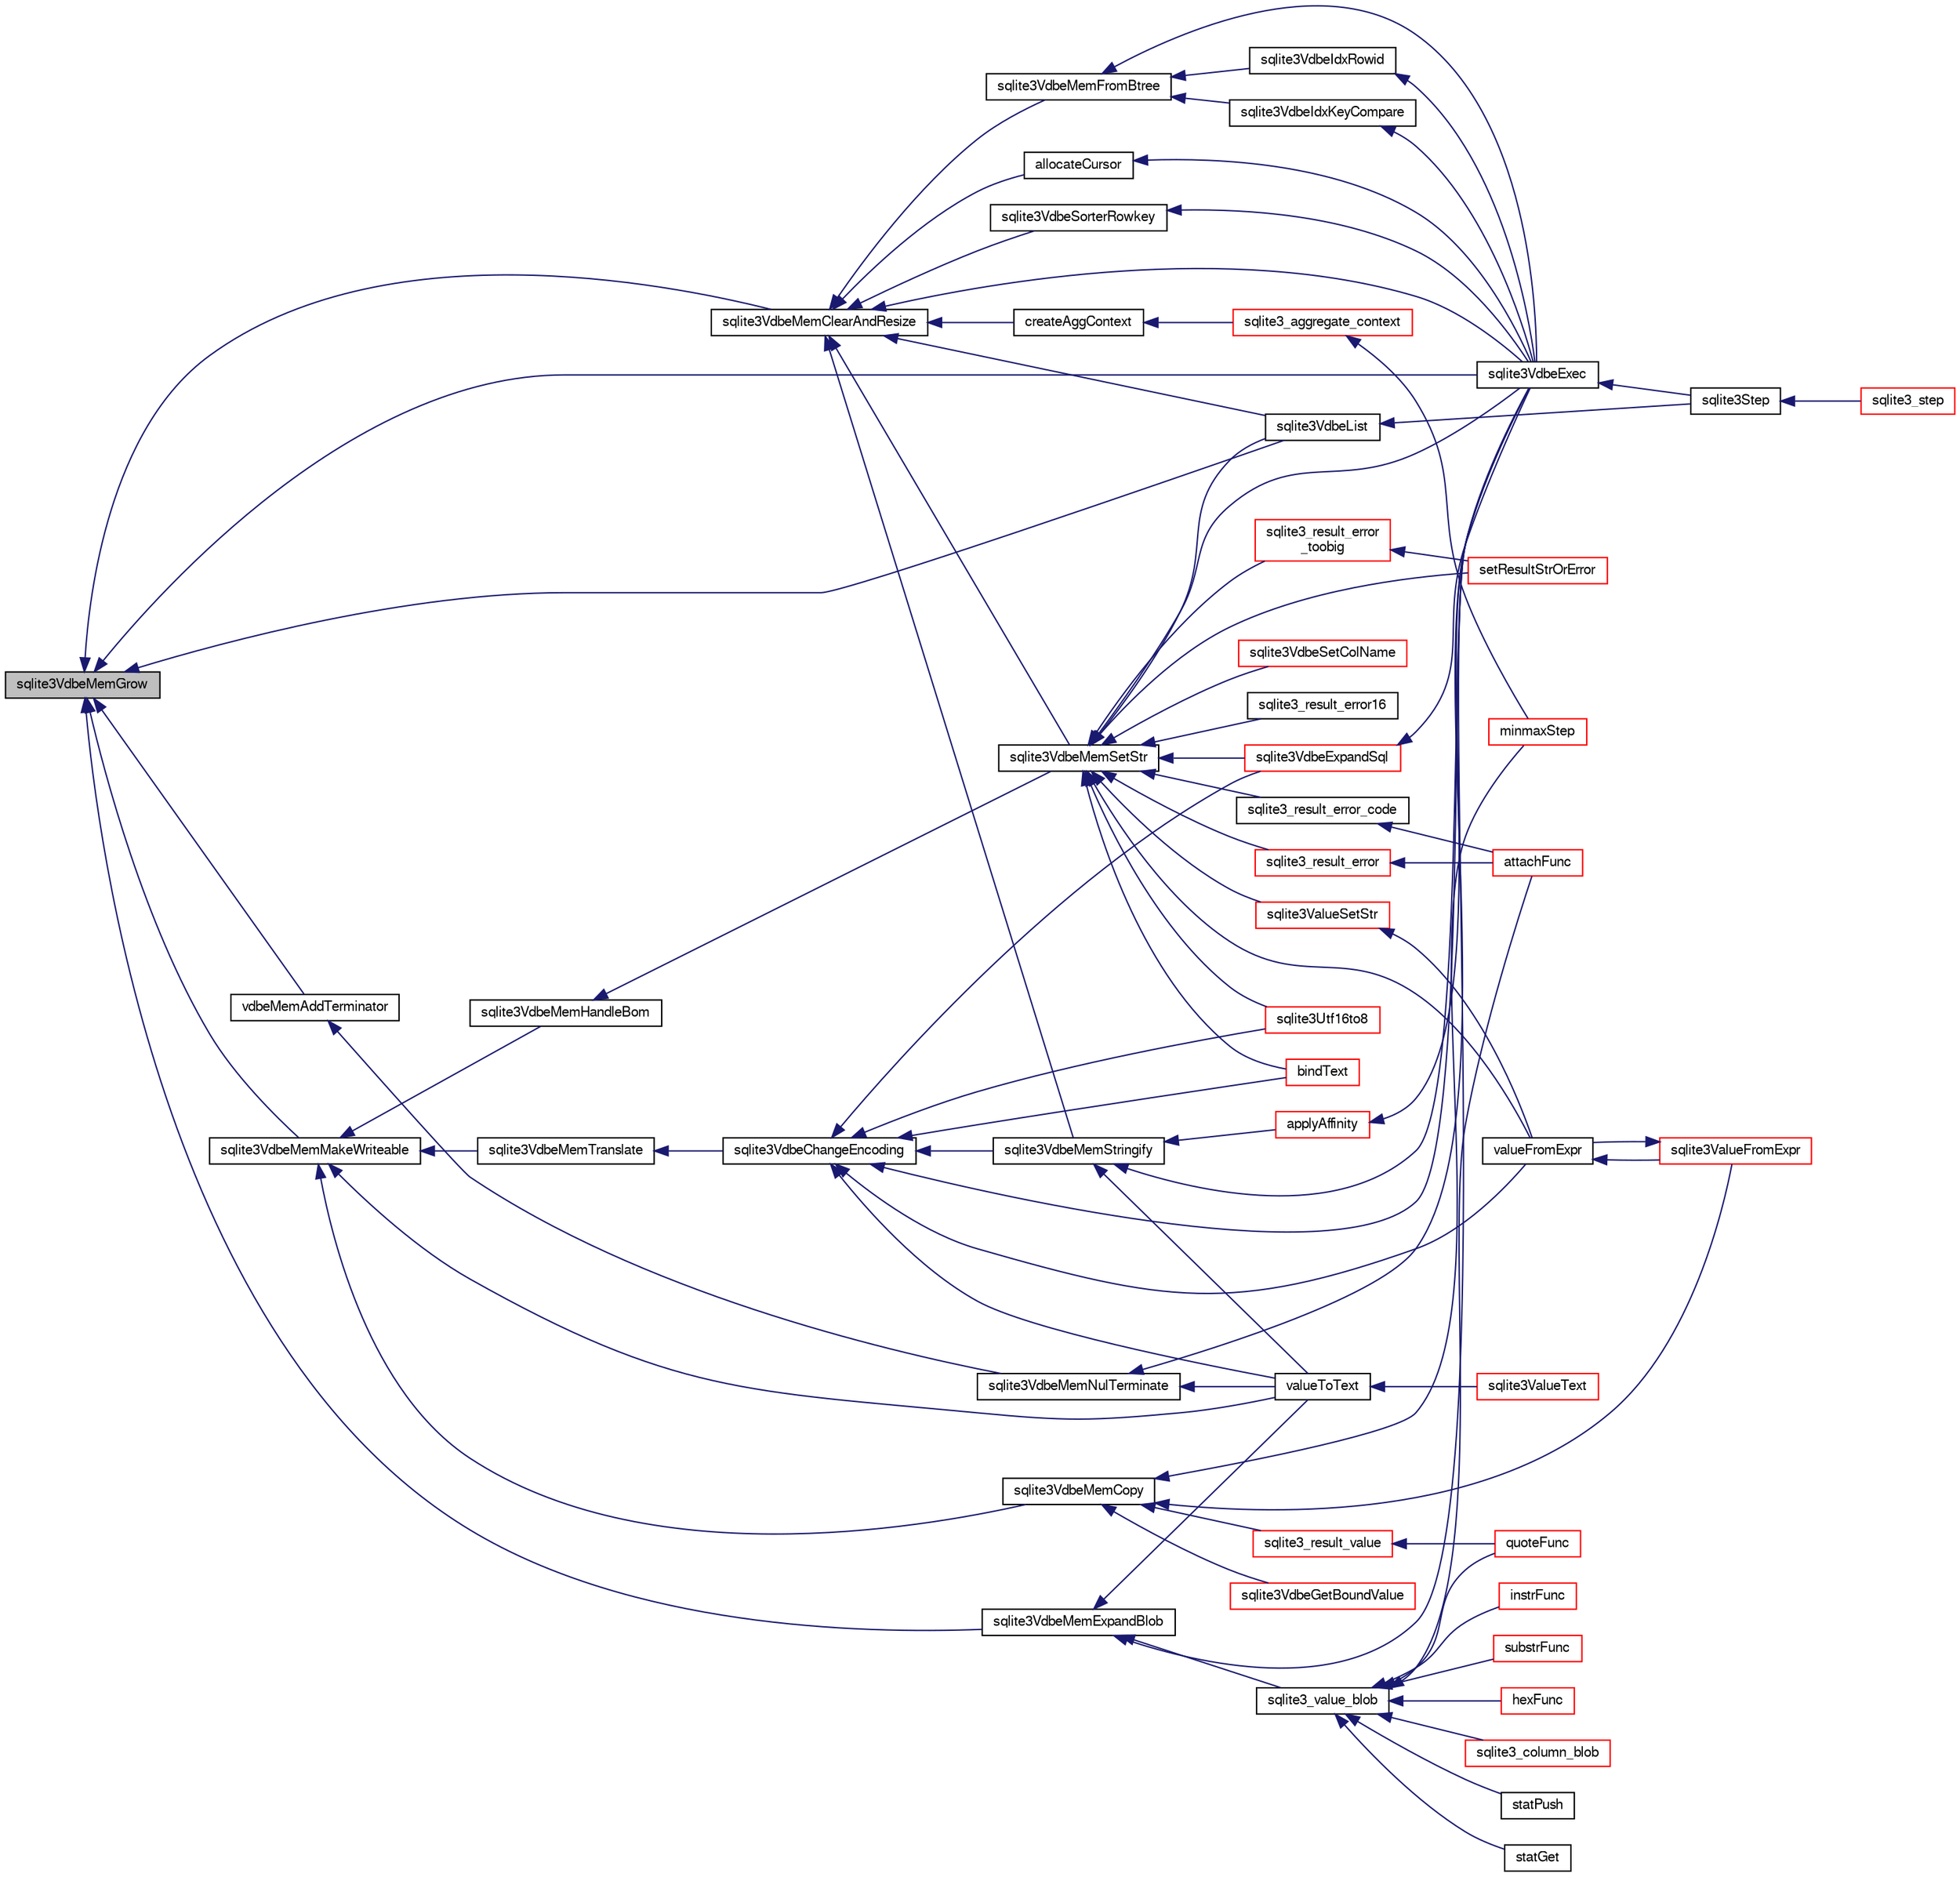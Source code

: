 digraph "sqlite3VdbeMemGrow"
{
  edge [fontname="FreeSans",fontsize="10",labelfontname="FreeSans",labelfontsize="10"];
  node [fontname="FreeSans",fontsize="10",shape=record];
  rankdir="LR";
  Node768607 [label="sqlite3VdbeMemGrow",height=0.2,width=0.4,color="black", fillcolor="grey75", style="filled", fontcolor="black"];
  Node768607 -> Node768608 [dir="back",color="midnightblue",fontsize="10",style="solid",fontname="FreeSans"];
  Node768608 [label="sqlite3VdbeMemClearAndResize",height=0.2,width=0.4,color="black", fillcolor="white", style="filled",URL="$sqlite3_8c.html#add082be4aa46084ecdf023cfac898231"];
  Node768608 -> Node768609 [dir="back",color="midnightblue",fontsize="10",style="solid",fontname="FreeSans"];
  Node768609 [label="sqlite3VdbeMemStringify",height=0.2,width=0.4,color="black", fillcolor="white", style="filled",URL="$sqlite3_8c.html#aaf8a4e6bd1059297d279570e30b7680a"];
  Node768609 -> Node768610 [dir="back",color="midnightblue",fontsize="10",style="solid",fontname="FreeSans"];
  Node768610 [label="valueToText",height=0.2,width=0.4,color="black", fillcolor="white", style="filled",URL="$sqlite3_8c.html#abded1c4848e5c5901949c02af499044c"];
  Node768610 -> Node768611 [dir="back",color="midnightblue",fontsize="10",style="solid",fontname="FreeSans"];
  Node768611 [label="sqlite3ValueText",height=0.2,width=0.4,color="red", fillcolor="white", style="filled",URL="$sqlite3_8c.html#ad567a94e52d1adf81f4857fdba00a59b"];
  Node768609 -> Node769433 [dir="back",color="midnightblue",fontsize="10",style="solid",fontname="FreeSans"];
  Node769433 [label="applyAffinity",height=0.2,width=0.4,color="red", fillcolor="white", style="filled",URL="$sqlite3_8c.html#a9ed2c1bcefa8734a1c341ba28a785486"];
  Node769433 -> Node768617 [dir="back",color="midnightblue",fontsize="10",style="solid",fontname="FreeSans"];
  Node768617 [label="sqlite3VdbeExec",height=0.2,width=0.4,color="black", fillcolor="white", style="filled",URL="$sqlite3_8c.html#a8ce40a614bdc56719c4d642b1e4dfb21"];
  Node768617 -> Node768618 [dir="back",color="midnightblue",fontsize="10",style="solid",fontname="FreeSans"];
  Node768618 [label="sqlite3Step",height=0.2,width=0.4,color="black", fillcolor="white", style="filled",URL="$sqlite3_8c.html#a3f2872e873e2758a4beedad1d5113554"];
  Node768618 -> Node768619 [dir="back",color="midnightblue",fontsize="10",style="solid",fontname="FreeSans"];
  Node768619 [label="sqlite3_step",height=0.2,width=0.4,color="red", fillcolor="white", style="filled",URL="$sqlite3_8h.html#ac1e491ce36b7471eb28387f7d3c74334"];
  Node768609 -> Node768617 [dir="back",color="midnightblue",fontsize="10",style="solid",fontname="FreeSans"];
  Node768608 -> Node769437 [dir="back",color="midnightblue",fontsize="10",style="solid",fontname="FreeSans"];
  Node769437 [label="sqlite3VdbeMemSetStr",height=0.2,width=0.4,color="black", fillcolor="white", style="filled",URL="$sqlite3_8c.html#a9697bec7c3b512483638ea3646191d7d"];
  Node769437 -> Node769438 [dir="back",color="midnightblue",fontsize="10",style="solid",fontname="FreeSans"];
  Node769438 [label="sqlite3Utf16to8",height=0.2,width=0.4,color="red", fillcolor="white", style="filled",URL="$sqlite3_8c.html#a2c2d4b96de83192463964b77bdc524ae"];
  Node769437 -> Node769066 [dir="back",color="midnightblue",fontsize="10",style="solid",fontname="FreeSans"];
  Node769066 [label="valueFromExpr",height=0.2,width=0.4,color="black", fillcolor="white", style="filled",URL="$sqlite3_8c.html#a08f91b27c0189e8b5bcdea6537466b7c"];
  Node769066 -> Node769067 [dir="back",color="midnightblue",fontsize="10",style="solid",fontname="FreeSans"];
  Node769067 [label="sqlite3ValueFromExpr",height=0.2,width=0.4,color="red", fillcolor="white", style="filled",URL="$sqlite3_8c.html#af103c812684544760641a1cd4d9745df"];
  Node769067 -> Node769066 [dir="back",color="midnightblue",fontsize="10",style="solid",fontname="FreeSans"];
  Node769437 -> Node769439 [dir="back",color="midnightblue",fontsize="10",style="solid",fontname="FreeSans"];
  Node769439 [label="sqlite3ValueSetStr",height=0.2,width=0.4,color="red", fillcolor="white", style="filled",URL="$sqlite3_8c.html#a1fd40749f47941ee97ff6d798e2bc67e"];
  Node769439 -> Node769066 [dir="back",color="midnightblue",fontsize="10",style="solid",fontname="FreeSans"];
  Node769437 -> Node769110 [dir="back",color="midnightblue",fontsize="10",style="solid",fontname="FreeSans"];
  Node769110 [label="sqlite3VdbeList",height=0.2,width=0.4,color="black", fillcolor="white", style="filled",URL="$sqlite3_8c.html#a61f5dfb765135a9982025bab8944f7fd"];
  Node769110 -> Node768618 [dir="back",color="midnightblue",fontsize="10",style="solid",fontname="FreeSans"];
  Node769437 -> Node769440 [dir="back",color="midnightblue",fontsize="10",style="solid",fontname="FreeSans"];
  Node769440 [label="sqlite3VdbeSetColName",height=0.2,width=0.4,color="red", fillcolor="white", style="filled",URL="$sqlite3_8c.html#a05534e7d71a734a43c35ae061ef45e6e"];
  Node769437 -> Node769442 [dir="back",color="midnightblue",fontsize="10",style="solid",fontname="FreeSans"];
  Node769442 [label="setResultStrOrError",height=0.2,width=0.4,color="red", fillcolor="white", style="filled",URL="$sqlite3_8c.html#af1d0f45c261a19434fad327798cc6d6b"];
  Node769437 -> Node769455 [dir="back",color="midnightblue",fontsize="10",style="solid",fontname="FreeSans"];
  Node769455 [label="sqlite3_result_error",height=0.2,width=0.4,color="red", fillcolor="white", style="filled",URL="$sqlite3_8h.html#a577161e1b67908b94f47007aaa6ae4c4"];
  Node769455 -> Node768644 [dir="back",color="midnightblue",fontsize="10",style="solid",fontname="FreeSans"];
  Node768644 [label="attachFunc",height=0.2,width=0.4,color="red", fillcolor="white", style="filled",URL="$sqlite3_8c.html#a69cb751a7da501b9a0aa37e0d7c3eaf7"];
  Node769437 -> Node769460 [dir="back",color="midnightblue",fontsize="10",style="solid",fontname="FreeSans"];
  Node769460 [label="sqlite3_result_error16",height=0.2,width=0.4,color="black", fillcolor="white", style="filled",URL="$sqlite3_8h.html#a2baa2d4dd3dc187608d942f3edfd46da"];
  Node769437 -> Node769461 [dir="back",color="midnightblue",fontsize="10",style="solid",fontname="FreeSans"];
  Node769461 [label="sqlite3_result_error_code",height=0.2,width=0.4,color="black", fillcolor="white", style="filled",URL="$sqlite3_8h.html#ac7ad2457fb9a1b7b772caf8e48deb8bc"];
  Node769461 -> Node768644 [dir="back",color="midnightblue",fontsize="10",style="solid",fontname="FreeSans"];
  Node769437 -> Node769462 [dir="back",color="midnightblue",fontsize="10",style="solid",fontname="FreeSans"];
  Node769462 [label="sqlite3_result_error\l_toobig",height=0.2,width=0.4,color="red", fillcolor="white", style="filled",URL="$sqlite3_8h.html#ad4f0c5e8c9421d0c4550c1a108221abe"];
  Node769462 -> Node769442 [dir="back",color="midnightblue",fontsize="10",style="solid",fontname="FreeSans"];
  Node769437 -> Node769269 [dir="back",color="midnightblue",fontsize="10",style="solid",fontname="FreeSans"];
  Node769269 [label="bindText",height=0.2,width=0.4,color="red", fillcolor="white", style="filled",URL="$sqlite3_8c.html#acdec2c68ea6b14a08bcfea9cfd32b2f2"];
  Node769437 -> Node769285 [dir="back",color="midnightblue",fontsize="10",style="solid",fontname="FreeSans"];
  Node769285 [label="sqlite3VdbeExpandSql",height=0.2,width=0.4,color="red", fillcolor="white", style="filled",URL="$sqlite3_8c.html#a5a497837d5d69b92e7bca23673589c69"];
  Node769285 -> Node768617 [dir="back",color="midnightblue",fontsize="10",style="solid",fontname="FreeSans"];
  Node769437 -> Node768617 [dir="back",color="midnightblue",fontsize="10",style="solid",fontname="FreeSans"];
  Node768608 -> Node768955 [dir="back",color="midnightblue",fontsize="10",style="solid",fontname="FreeSans"];
  Node768955 [label="sqlite3VdbeMemFromBtree",height=0.2,width=0.4,color="black", fillcolor="white", style="filled",URL="$sqlite3_8c.html#a2f4630d8648b1bf4ffcda8c6813518d2"];
  Node768955 -> Node768956 [dir="back",color="midnightblue",fontsize="10",style="solid",fontname="FreeSans"];
  Node768956 [label="sqlite3VdbeIdxRowid",height=0.2,width=0.4,color="black", fillcolor="white", style="filled",URL="$sqlite3_8c.html#a1a759afe6bc723418d03214c07ba410f"];
  Node768956 -> Node768617 [dir="back",color="midnightblue",fontsize="10",style="solid",fontname="FreeSans"];
  Node768955 -> Node768957 [dir="back",color="midnightblue",fontsize="10",style="solid",fontname="FreeSans"];
  Node768957 [label="sqlite3VdbeIdxKeyCompare",height=0.2,width=0.4,color="black", fillcolor="white", style="filled",URL="$sqlite3_8c.html#a633ec6b384086f70ef61b64a5269afc9"];
  Node768957 -> Node768617 [dir="back",color="midnightblue",fontsize="10",style="solid",fontname="FreeSans"];
  Node768955 -> Node768617 [dir="back",color="midnightblue",fontsize="10",style="solid",fontname="FreeSans"];
  Node768608 -> Node769110 [dir="back",color="midnightblue",fontsize="10",style="solid",fontname="FreeSans"];
  Node768608 -> Node769466 [dir="back",color="midnightblue",fontsize="10",style="solid",fontname="FreeSans"];
  Node769466 [label="createAggContext",height=0.2,width=0.4,color="black", fillcolor="white", style="filled",URL="$sqlite3_8c.html#a843c998f50da4010b570948408f90fb9"];
  Node769466 -> Node769467 [dir="back",color="midnightblue",fontsize="10",style="solid",fontname="FreeSans"];
  Node769467 [label="sqlite3_aggregate_context",height=0.2,width=0.4,color="red", fillcolor="white", style="filled",URL="$sqlite3_8h.html#aa4b8b7e57758c004b4e9ec14489bde1c"];
  Node769467 -> Node769409 [dir="back",color="midnightblue",fontsize="10",style="solid",fontname="FreeSans"];
  Node769409 [label="minmaxStep",height=0.2,width=0.4,color="red", fillcolor="white", style="filled",URL="$sqlite3_8c.html#a5b4c0da0f3b61d7ff25ebd30aa22cca4"];
  Node768608 -> Node768953 [dir="back",color="midnightblue",fontsize="10",style="solid",fontname="FreeSans"];
  Node768953 [label="allocateCursor",height=0.2,width=0.4,color="black", fillcolor="white", style="filled",URL="$sqlite3_8c.html#a5083c054ea81802294e539b00a57aad4"];
  Node768953 -> Node768617 [dir="back",color="midnightblue",fontsize="10",style="solid",fontname="FreeSans"];
  Node768608 -> Node768617 [dir="back",color="midnightblue",fontsize="10",style="solid",fontname="FreeSans"];
  Node768608 -> Node769474 [dir="back",color="midnightblue",fontsize="10",style="solid",fontname="FreeSans"];
  Node769474 [label="sqlite3VdbeSorterRowkey",height=0.2,width=0.4,color="black", fillcolor="white", style="filled",URL="$sqlite3_8c.html#a420bbf7368575c4d59d6a64ff3aed3e7"];
  Node769474 -> Node768617 [dir="back",color="midnightblue",fontsize="10",style="solid",fontname="FreeSans"];
  Node768607 -> Node769475 [dir="back",color="midnightblue",fontsize="10",style="solid",fontname="FreeSans"];
  Node769475 [label="sqlite3VdbeMemMakeWriteable",height=0.2,width=0.4,color="black", fillcolor="white", style="filled",URL="$sqlite3_8c.html#afabdd8032205a36c69ad191c6bbb6a34"];
  Node769475 -> Node769476 [dir="back",color="midnightblue",fontsize="10",style="solid",fontname="FreeSans"];
  Node769476 [label="sqlite3VdbeMemTranslate",height=0.2,width=0.4,color="black", fillcolor="white", style="filled",URL="$sqlite3_8c.html#adc5f07459f00d96ec7591be255d029f5"];
  Node769476 -> Node769477 [dir="back",color="midnightblue",fontsize="10",style="solid",fontname="FreeSans"];
  Node769477 [label="sqlite3VdbeChangeEncoding",height=0.2,width=0.4,color="black", fillcolor="white", style="filled",URL="$sqlite3_8c.html#aa7cf8e488bf8cf9ec18528f52a40de31"];
  Node769477 -> Node769438 [dir="back",color="midnightblue",fontsize="10",style="solid",fontname="FreeSans"];
  Node769477 -> Node768609 [dir="back",color="midnightblue",fontsize="10",style="solid",fontname="FreeSans"];
  Node769477 -> Node768610 [dir="back",color="midnightblue",fontsize="10",style="solid",fontname="FreeSans"];
  Node769477 -> Node769066 [dir="back",color="midnightblue",fontsize="10",style="solid",fontname="FreeSans"];
  Node769477 -> Node769269 [dir="back",color="midnightblue",fontsize="10",style="solid",fontname="FreeSans"];
  Node769477 -> Node769285 [dir="back",color="midnightblue",fontsize="10",style="solid",fontname="FreeSans"];
  Node769477 -> Node768617 [dir="back",color="midnightblue",fontsize="10",style="solid",fontname="FreeSans"];
  Node769475 -> Node769478 [dir="back",color="midnightblue",fontsize="10",style="solid",fontname="FreeSans"];
  Node769478 [label="sqlite3VdbeMemHandleBom",height=0.2,width=0.4,color="black", fillcolor="white", style="filled",URL="$sqlite3_8c.html#a8ac47607e6893715d335a0f6f4b58e3e"];
  Node769478 -> Node769437 [dir="back",color="midnightblue",fontsize="10",style="solid",fontname="FreeSans"];
  Node769475 -> Node769479 [dir="back",color="midnightblue",fontsize="10",style="solid",fontname="FreeSans"];
  Node769479 [label="sqlite3VdbeMemCopy",height=0.2,width=0.4,color="black", fillcolor="white", style="filled",URL="$sqlite3_8c.html#a3a04f985c3c7cac7c7958b872fb3f781"];
  Node769479 -> Node769067 [dir="back",color="midnightblue",fontsize="10",style="solid",fontname="FreeSans"];
  Node769479 -> Node769436 [dir="back",color="midnightblue",fontsize="10",style="solid",fontname="FreeSans"];
  Node769436 [label="sqlite3VdbeGetBoundValue",height=0.2,width=0.4,color="red", fillcolor="white", style="filled",URL="$sqlite3_8c.html#a4a816e353a950be4e752c157eb7437b5"];
  Node769479 -> Node769480 [dir="back",color="midnightblue",fontsize="10",style="solid",fontname="FreeSans"];
  Node769480 [label="sqlite3_result_value",height=0.2,width=0.4,color="red", fillcolor="white", style="filled",URL="$sqlite3_8h.html#af572c2d6f23377fc4d794b6946d5b3ed"];
  Node769480 -> Node769237 [dir="back",color="midnightblue",fontsize="10",style="solid",fontname="FreeSans"];
  Node769237 [label="quoteFunc",height=0.2,width=0.4,color="red", fillcolor="white", style="filled",URL="$sqlite3_8c.html#a8e64c0ef376144dfad6a4a3d499056b8"];
  Node769479 -> Node769409 [dir="back",color="midnightblue",fontsize="10",style="solid",fontname="FreeSans"];
  Node769475 -> Node768610 [dir="back",color="midnightblue",fontsize="10",style="solid",fontname="FreeSans"];
  Node768607 -> Node769481 [dir="back",color="midnightblue",fontsize="10",style="solid",fontname="FreeSans"];
  Node769481 [label="sqlite3VdbeMemExpandBlob",height=0.2,width=0.4,color="black", fillcolor="white", style="filled",URL="$sqlite3_8c.html#afa1d06c05f058623f190c05aac4a5c7c"];
  Node769481 -> Node768610 [dir="back",color="midnightblue",fontsize="10",style="solid",fontname="FreeSans"];
  Node769481 -> Node769419 [dir="back",color="midnightblue",fontsize="10",style="solid",fontname="FreeSans"];
  Node769419 [label="sqlite3_value_blob",height=0.2,width=0.4,color="black", fillcolor="white", style="filled",URL="$sqlite3_8h.html#ad1fe791079db4f1e36cabe30f66b0ad5"];
  Node769419 -> Node769420 [dir="back",color="midnightblue",fontsize="10",style="solid",fontname="FreeSans"];
  Node769420 [label="sqlite3_column_blob",height=0.2,width=0.4,color="red", fillcolor="white", style="filled",URL="$sqlite3_8h.html#a4e4ed7d779580336885fbee879d4a823"];
  Node769419 -> Node768876 [dir="back",color="midnightblue",fontsize="10",style="solid",fontname="FreeSans"];
  Node768876 [label="statPush",height=0.2,width=0.4,color="black", fillcolor="white", style="filled",URL="$sqlite3_8c.html#ae0137bd338f850e7fa8e62bbcedd14a9"];
  Node769419 -> Node769235 [dir="back",color="midnightblue",fontsize="10",style="solid",fontname="FreeSans"];
  Node769235 [label="statGet",height=0.2,width=0.4,color="black", fillcolor="white", style="filled",URL="$sqlite3_8c.html#a6357fb6fa381df401d3be4ef3a93ec6e"];
  Node769419 -> Node768644 [dir="back",color="midnightblue",fontsize="10",style="solid",fontname="FreeSans"];
  Node769419 -> Node769370 [dir="back",color="midnightblue",fontsize="10",style="solid",fontname="FreeSans"];
  Node769370 [label="instrFunc",height=0.2,width=0.4,color="red", fillcolor="white", style="filled",URL="$sqlite3_8c.html#a8f86ca540b92ac28aaefaa126170cf8c"];
  Node769419 -> Node769371 [dir="back",color="midnightblue",fontsize="10",style="solid",fontname="FreeSans"];
  Node769371 [label="substrFunc",height=0.2,width=0.4,color="red", fillcolor="white", style="filled",URL="$sqlite3_8c.html#a8a8739d9af5589338113371e440b2734"];
  Node769419 -> Node769237 [dir="back",color="midnightblue",fontsize="10",style="solid",fontname="FreeSans"];
  Node769419 -> Node769375 [dir="back",color="midnightblue",fontsize="10",style="solid",fontname="FreeSans"];
  Node769375 [label="hexFunc",height=0.2,width=0.4,color="red", fillcolor="white", style="filled",URL="$sqlite3_8c.html#a2e2cd151b75b794723d7c4f30fe57c8b"];
  Node769481 -> Node768617 [dir="back",color="midnightblue",fontsize="10",style="solid",fontname="FreeSans"];
  Node768607 -> Node769482 [dir="back",color="midnightblue",fontsize="10",style="solid",fontname="FreeSans"];
  Node769482 [label="vdbeMemAddTerminator",height=0.2,width=0.4,color="black", fillcolor="white", style="filled",URL="$sqlite3_8c.html#a01c7c7c70bf090b2882bce28aa35c4c9"];
  Node769482 -> Node769483 [dir="back",color="midnightblue",fontsize="10",style="solid",fontname="FreeSans"];
  Node769483 [label="sqlite3VdbeMemNulTerminate",height=0.2,width=0.4,color="black", fillcolor="white", style="filled",URL="$sqlite3_8c.html#ad72ffa8a87fad7797ceeca0682df6aa3"];
  Node769483 -> Node768610 [dir="back",color="midnightblue",fontsize="10",style="solid",fontname="FreeSans"];
  Node769483 -> Node768617 [dir="back",color="midnightblue",fontsize="10",style="solid",fontname="FreeSans"];
  Node768607 -> Node769110 [dir="back",color="midnightblue",fontsize="10",style="solid",fontname="FreeSans"];
  Node768607 -> Node768617 [dir="back",color="midnightblue",fontsize="10",style="solid",fontname="FreeSans"];
}
